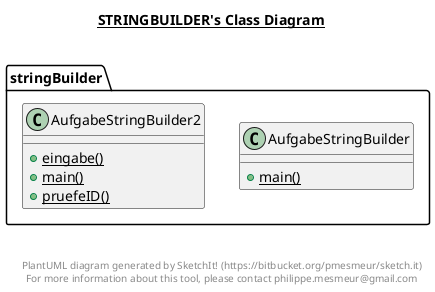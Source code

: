 @startuml

title __STRINGBUILDER's Class Diagram__\n

  namespace stringBuilder {
    class stringBuilder.AufgabeStringBuilder {
        {static} + main()
    }
  }
  

  namespace stringBuilder {
    class stringBuilder.AufgabeStringBuilder2 {
        {static} + eingabe()
        {static} + main()
        {static} + pruefeID()
    }
  }
  



right footer


PlantUML diagram generated by SketchIt! (https://bitbucket.org/pmesmeur/sketch.it)
For more information about this tool, please contact philippe.mesmeur@gmail.com
endfooter

@enduml
